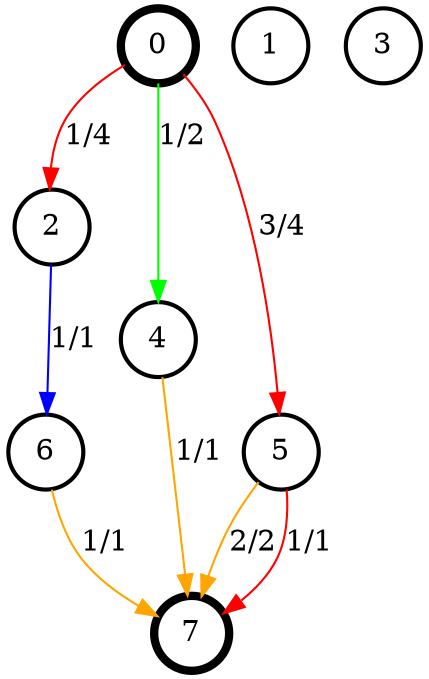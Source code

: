digraph G {

margin = 0;

forcelabels = true;

node [ shape = circle, penwidth = 2 ];

0 [ pos = "0,1!", penwidth = 4 ];
1 [ pos = "2,2!" ];
2 [ pos = "4,1!" ];
3 [ pos = "4,3!" ];
4 [ pos = "6,4!" ];
5 [ pos = "9,1!" ];
6 [ pos = "9,4!" ];
7 [ pos = "9,3!", penwidth = 4 ];
2 -> 6 [ label = "1/1", color = blue ];
4 -> 7 [ label = "1/1", color = orange ];
5 -> 7 [ label = "2/2", color = orange ];
6 -> 7 [ label = "1/1", color = orange ];
0 -> 2 [ label = "1/4", color = red ];
0 -> 5 [ label = "3/4", color = red ];
5 -> 7 [ label = "1/1", color = red ];
0 -> 4 [ label = "1/2", color = green ];
}
